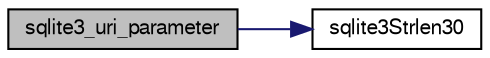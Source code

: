 digraph "sqlite3_uri_parameter"
{
  edge [fontname="FreeSans",fontsize="10",labelfontname="FreeSans",labelfontsize="10"];
  node [fontname="FreeSans",fontsize="10",shape=record];
  rankdir="LR";
  Node88270 [label="sqlite3_uri_parameter",height=0.2,width=0.4,color="black", fillcolor="grey75", style="filled", fontcolor="black"];
  Node88270 -> Node88271 [color="midnightblue",fontsize="10",style="solid",fontname="FreeSans"];
  Node88271 [label="sqlite3Strlen30",height=0.2,width=0.4,color="black", fillcolor="white", style="filled",URL="$sqlite3_8c.html#a3dcd80ba41f1a308193dee74857b62a7"];
}
